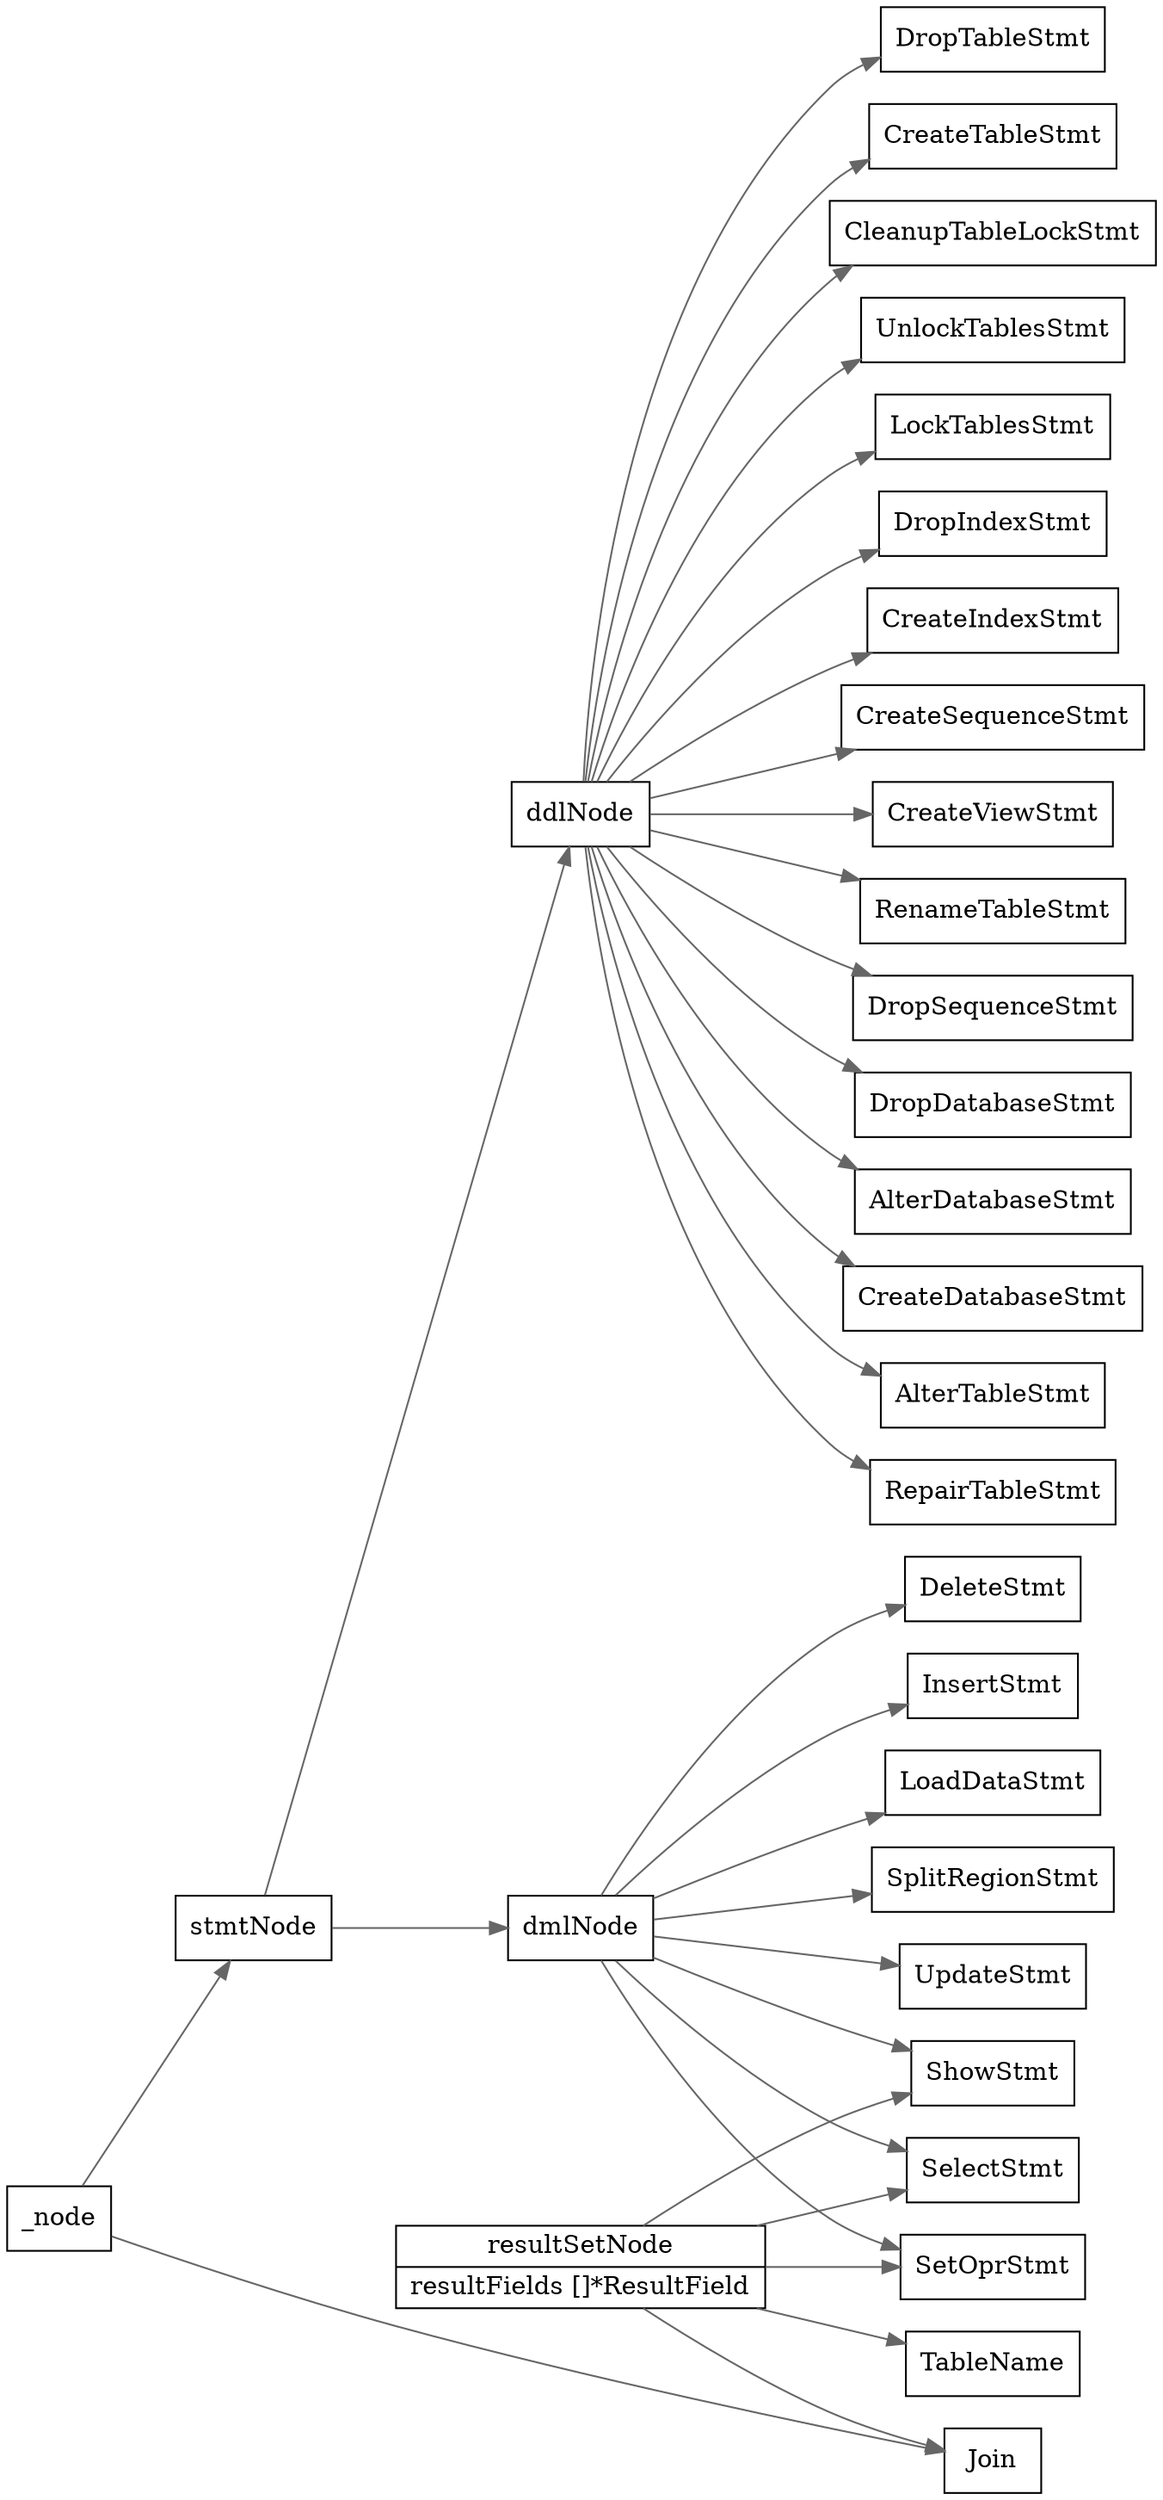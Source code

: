 digraph stmt_nodes {
  node[shape=box];
  edge[color=gray40];
  newrank=true;
  rankdir=LR;

  _node -> {
    stmtNode;
  }
  stmtNode -> {
    ddlNode;
    dmlNode;
  }
  dmlNode -> {
    SplitRegionStmt;
    ShowStmt;
    SelectStmt;
    UpdateStmt;
    DeleteStmt;
    InsertStmt;
    LoadDataStmt;
    SetOprStmt;
  }
  ddlNode -> {
    AlterTableStmt;
    RepairTableStmt;
    DropTableStmt;
    CreateTableStmt;
    CleanupTableLockStmt;
    UnlockTablesStmt;
    LockTablesStmt;
    DropIndexStmt;
    CreateIndexStmt;
    CreateSequenceStmt;
    CreateViewStmt;
    RenameTableStmt;
    DropSequenceStmt;
    DropDatabaseStmt;
    AlterDatabaseStmt;
    CreateDatabaseStmt;
  }
  resultSetNode[
    shape="record";
    label="{{
      resultSetNode|
        resultFields []*ResultField
    }}";
  ];
  resultSetNode -> {
    SelectStmt;
    ShowStmt;
    TableName;
    SetOprStmt;
    Join;
  }
  _node -> Join;
}
